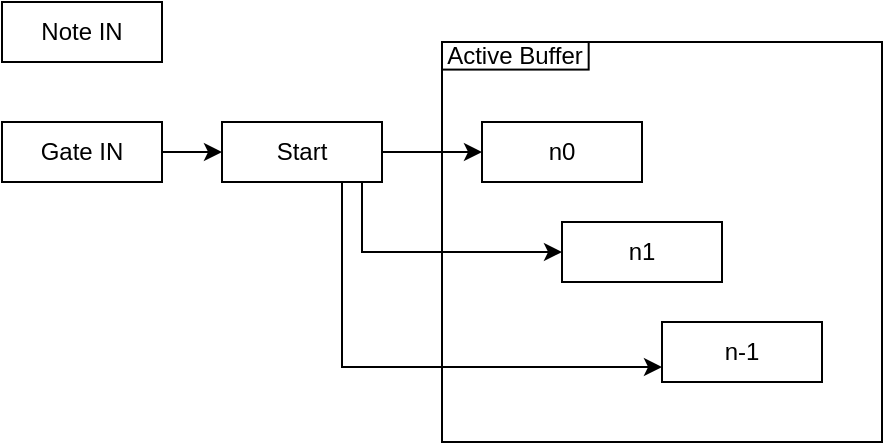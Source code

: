 <mxfile version="14.4.3" type="device"><diagram id="iI2jxuetZtp6VWiA7Y0b" name="Page-1"><mxGraphModel dx="1272" dy="1054" grid="1" gridSize="10" guides="1" tooltips="1" connect="1" arrows="1" fold="1" page="1" pageScale="1" pageWidth="1169" pageHeight="827" math="0" shadow="0"><root><mxCell id="0"/><mxCell id="1" parent="0"/><mxCell id="5qRSH2FZgwWIajJ4x2rL-22" value="" style="group" vertex="1" connectable="0" parent="1"><mxGeometry x="260" y="70" width="220" height="200" as="geometry"/></mxCell><mxCell id="5qRSH2FZgwWIajJ4x2rL-18" value="" style="rounded=0;whiteSpace=wrap;html=1;" vertex="1" parent="5qRSH2FZgwWIajJ4x2rL-22"><mxGeometry width="220" height="200" as="geometry"/></mxCell><mxCell id="5qRSH2FZgwWIajJ4x2rL-19" value="Active Buffer" style="rounded=0;whiteSpace=wrap;html=1;" vertex="1" parent="5qRSH2FZgwWIajJ4x2rL-22"><mxGeometry width="73.333" height="13.793" as="geometry"/></mxCell><mxCell id="5qRSH2FZgwWIajJ4x2rL-1" value="Note IN" style="rounded=0;whiteSpace=wrap;html=1;" vertex="1" parent="1"><mxGeometry x="40" y="50" width="80" height="30" as="geometry"/></mxCell><mxCell id="5qRSH2FZgwWIajJ4x2rL-5" value="" style="edgeStyle=orthogonalEdgeStyle;rounded=0;orthogonalLoop=1;jettySize=auto;html=1;" edge="1" parent="1" source="5qRSH2FZgwWIajJ4x2rL-2" target="5qRSH2FZgwWIajJ4x2rL-4"><mxGeometry relative="1" as="geometry"/></mxCell><mxCell id="5qRSH2FZgwWIajJ4x2rL-2" value="Gate IN" style="rounded=0;whiteSpace=wrap;html=1;" vertex="1" parent="1"><mxGeometry x="40" y="110" width="80" height="30" as="geometry"/></mxCell><mxCell id="5qRSH2FZgwWIajJ4x2rL-12" value="" style="edgeStyle=orthogonalEdgeStyle;rounded=0;orthogonalLoop=1;jettySize=auto;html=1;" edge="1" parent="1" source="5qRSH2FZgwWIajJ4x2rL-4" target="5qRSH2FZgwWIajJ4x2rL-8"><mxGeometry relative="1" as="geometry"/></mxCell><mxCell id="5qRSH2FZgwWIajJ4x2rL-16" style="edgeStyle=orthogonalEdgeStyle;rounded=0;orthogonalLoop=1;jettySize=auto;html=1;entryX=0;entryY=0.5;entryDx=0;entryDy=0;" edge="1" parent="1" source="5qRSH2FZgwWIajJ4x2rL-4" target="5qRSH2FZgwWIajJ4x2rL-13"><mxGeometry relative="1" as="geometry"><Array as="points"><mxPoint x="220" y="175"/></Array></mxGeometry></mxCell><mxCell id="5qRSH2FZgwWIajJ4x2rL-17" style="edgeStyle=orthogonalEdgeStyle;rounded=0;orthogonalLoop=1;jettySize=auto;html=1;entryX=0;entryY=0.75;entryDx=0;entryDy=0;" edge="1" parent="1" source="5qRSH2FZgwWIajJ4x2rL-4" target="5qRSH2FZgwWIajJ4x2rL-15"><mxGeometry relative="1" as="geometry"><Array as="points"><mxPoint x="210" y="233"/></Array></mxGeometry></mxCell><mxCell id="5qRSH2FZgwWIajJ4x2rL-4" value="Start" style="rounded=0;whiteSpace=wrap;html=1;" vertex="1" parent="1"><mxGeometry x="150" y="110" width="80" height="30" as="geometry"/></mxCell><mxCell id="5qRSH2FZgwWIajJ4x2rL-8" value="n0" style="rounded=0;whiteSpace=wrap;html=1;" vertex="1" parent="1"><mxGeometry x="280" y="110" width="80" height="30" as="geometry"/></mxCell><mxCell id="5qRSH2FZgwWIajJ4x2rL-13" value="n1" style="rounded=0;whiteSpace=wrap;html=1;" vertex="1" parent="1"><mxGeometry x="320" y="160" width="80" height="30" as="geometry"/></mxCell><mxCell id="5qRSH2FZgwWIajJ4x2rL-15" value="n-1" style="rounded=0;whiteSpace=wrap;html=1;" vertex="1" parent="1"><mxGeometry x="370" y="210" width="80" height="30" as="geometry"/></mxCell></root></mxGraphModel></diagram></mxfile>
